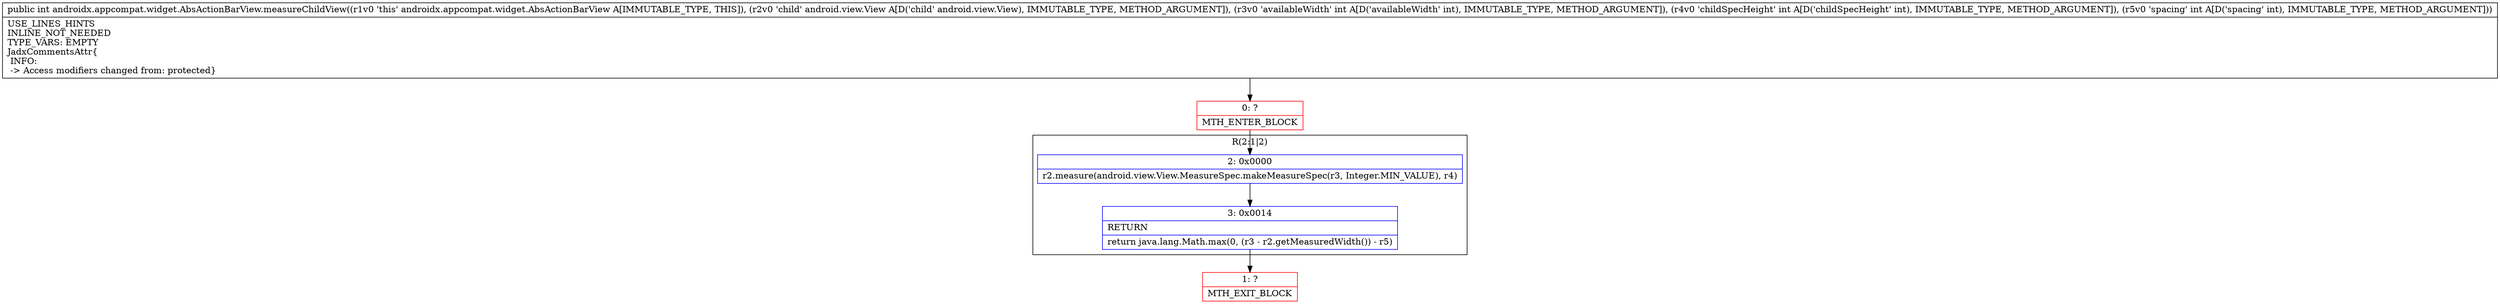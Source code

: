 digraph "CFG forandroidx.appcompat.widget.AbsActionBarView.measureChildView(Landroid\/view\/View;III)I" {
subgraph cluster_Region_802817481 {
label = "R(2:1|2)";
node [shape=record,color=blue];
Node_2 [shape=record,label="{2\:\ 0x0000|r2.measure(android.view.View.MeasureSpec.makeMeasureSpec(r3, Integer.MIN_VALUE), r4)\l}"];
Node_3 [shape=record,label="{3\:\ 0x0014|RETURN\l|return java.lang.Math.max(0, (r3 \- r2.getMeasuredWidth()) \- r5)\l}"];
}
Node_0 [shape=record,color=red,label="{0\:\ ?|MTH_ENTER_BLOCK\l}"];
Node_1 [shape=record,color=red,label="{1\:\ ?|MTH_EXIT_BLOCK\l}"];
MethodNode[shape=record,label="{public int androidx.appcompat.widget.AbsActionBarView.measureChildView((r1v0 'this' androidx.appcompat.widget.AbsActionBarView A[IMMUTABLE_TYPE, THIS]), (r2v0 'child' android.view.View A[D('child' android.view.View), IMMUTABLE_TYPE, METHOD_ARGUMENT]), (r3v0 'availableWidth' int A[D('availableWidth' int), IMMUTABLE_TYPE, METHOD_ARGUMENT]), (r4v0 'childSpecHeight' int A[D('childSpecHeight' int), IMMUTABLE_TYPE, METHOD_ARGUMENT]), (r5v0 'spacing' int A[D('spacing' int), IMMUTABLE_TYPE, METHOD_ARGUMENT]))  | USE_LINES_HINTS\lINLINE_NOT_NEEDED\lTYPE_VARS: EMPTY\lJadxCommentsAttr\{\l INFO: \l \-\> Access modifiers changed from: protected\}\l}"];
MethodNode -> Node_0;Node_2 -> Node_3;
Node_3 -> Node_1;
Node_0 -> Node_2;
}

